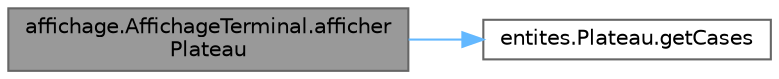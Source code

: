 digraph "affichage.AffichageTerminal.afficherPlateau"
{
 // LATEX_PDF_SIZE
  bgcolor="transparent";
  edge [fontname=Helvetica,fontsize=10,labelfontname=Helvetica,labelfontsize=10];
  node [fontname=Helvetica,fontsize=10,shape=box,height=0.2,width=0.4];
  rankdir="LR";
  Node1 [id="Node000001",label="affichage.AffichageTerminal.afficher\lPlateau",height=0.2,width=0.4,color="gray40", fillcolor="grey60", style="filled", fontcolor="black",tooltip="Affiche le plateau de jeu."];
  Node1 -> Node2 [id="edge1_Node000001_Node000002",color="steelblue1",style="solid",tooltip=" "];
  Node2 [id="Node000002",label="entites.Plateau.getCases",height=0.2,width=0.4,color="grey40", fillcolor="white", style="filled",URL="$classentites_1_1_plateau.html#a8ef08aa4d0713257d6c93944f32526e5",tooltip="Retourne une collection de toutes les cases sur le plateau."];
}
